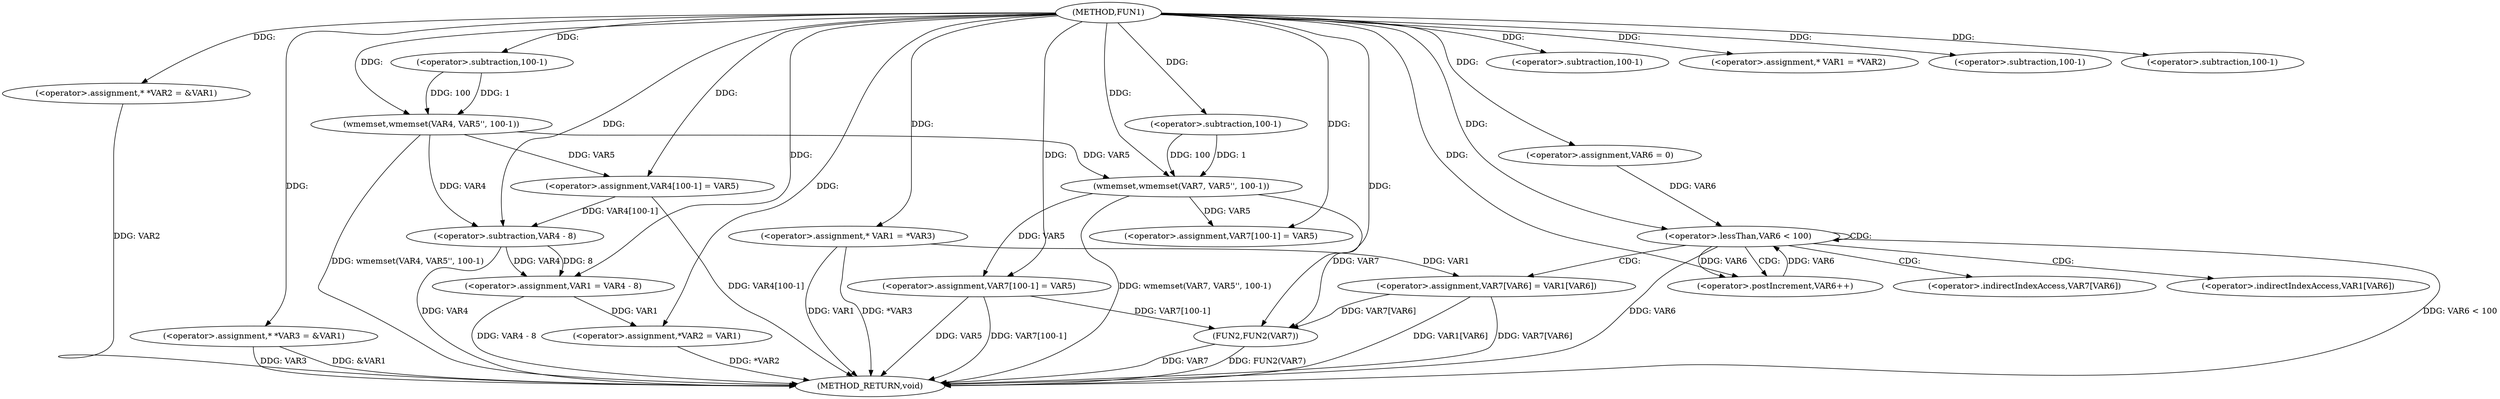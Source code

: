 digraph FUN1 {  
"1000100" [label = "(METHOD,FUN1)" ]
"1000190" [label = "(METHOD_RETURN,void)" ]
"1000104" [label = "(<operator>.assignment,* *VAR2 = &VAR1)" ]
"1000109" [label = "(<operator>.assignment,* *VAR3 = &VAR1)" ]
"1000114" [label = "(wmemset,wmemset(VAR4, VAR5'', 100-1))" ]
"1000117" [label = "(<operator>.subtraction,100-1)" ]
"1000120" [label = "(<operator>.assignment,VAR4[100-1] = VAR5)" ]
"1000123" [label = "(<operator>.subtraction,100-1)" ]
"1000129" [label = "(<operator>.assignment,* VAR1 = *VAR2)" ]
"1000133" [label = "(<operator>.assignment,VAR1 = VAR4 - 8)" ]
"1000135" [label = "(<operator>.subtraction,VAR4 - 8)" ]
"1000138" [label = "(<operator>.assignment,*VAR2 = VAR1)" ]
"1000144" [label = "(<operator>.assignment,* VAR1 = *VAR3)" ]
"1000151" [label = "(wmemset,wmemset(VAR7, VAR5'', 100-1))" ]
"1000154" [label = "(<operator>.subtraction,100-1)" ]
"1000157" [label = "(<operator>.assignment,VAR7[100-1] = VAR5)" ]
"1000160" [label = "(<operator>.subtraction,100-1)" ]
"1000165" [label = "(<operator>.assignment,VAR6 = 0)" ]
"1000168" [label = "(<operator>.lessThan,VAR6 < 100)" ]
"1000171" [label = "(<operator>.postIncrement,VAR6++)" ]
"1000174" [label = "(<operator>.assignment,VAR7[VAR6] = VAR1[VAR6])" ]
"1000181" [label = "(<operator>.assignment,VAR7[100-1] = VAR5)" ]
"1000184" [label = "(<operator>.subtraction,100-1)" ]
"1000188" [label = "(FUN2,FUN2(VAR7))" ]
"1000175" [label = "(<operator>.indirectIndexAccess,VAR7[VAR6])" ]
"1000178" [label = "(<operator>.indirectIndexAccess,VAR1[VAR6])" ]
  "1000168" -> "1000190"  [ label = "DDG: VAR6 < 100"] 
  "1000181" -> "1000190"  [ label = "DDG: VAR5"] 
  "1000151" -> "1000190"  [ label = "DDG: wmemset(VAR7, VAR5'', 100-1)"] 
  "1000168" -> "1000190"  [ label = "DDG: VAR6"] 
  "1000104" -> "1000190"  [ label = "DDG: VAR2"] 
  "1000138" -> "1000190"  [ label = "DDG: *VAR2"] 
  "1000120" -> "1000190"  [ label = "DDG: VAR4[100-1]"] 
  "1000144" -> "1000190"  [ label = "DDG: *VAR3"] 
  "1000109" -> "1000190"  [ label = "DDG: &VAR1"] 
  "1000181" -> "1000190"  [ label = "DDG: VAR7[100-1]"] 
  "1000188" -> "1000190"  [ label = "DDG: FUN2(VAR7)"] 
  "1000174" -> "1000190"  [ label = "DDG: VAR1[VAR6]"] 
  "1000114" -> "1000190"  [ label = "DDG: wmemset(VAR4, VAR5'', 100-1)"] 
  "1000188" -> "1000190"  [ label = "DDG: VAR7"] 
  "1000133" -> "1000190"  [ label = "DDG: VAR4 - 8"] 
  "1000109" -> "1000190"  [ label = "DDG: VAR3"] 
  "1000135" -> "1000190"  [ label = "DDG: VAR4"] 
  "1000144" -> "1000190"  [ label = "DDG: VAR1"] 
  "1000174" -> "1000190"  [ label = "DDG: VAR7[VAR6]"] 
  "1000100" -> "1000104"  [ label = "DDG: "] 
  "1000100" -> "1000109"  [ label = "DDG: "] 
  "1000100" -> "1000114"  [ label = "DDG: "] 
  "1000117" -> "1000114"  [ label = "DDG: 100"] 
  "1000117" -> "1000114"  [ label = "DDG: 1"] 
  "1000100" -> "1000117"  [ label = "DDG: "] 
  "1000114" -> "1000120"  [ label = "DDG: VAR5"] 
  "1000100" -> "1000120"  [ label = "DDG: "] 
  "1000100" -> "1000123"  [ label = "DDG: "] 
  "1000100" -> "1000129"  [ label = "DDG: "] 
  "1000135" -> "1000133"  [ label = "DDG: VAR4"] 
  "1000135" -> "1000133"  [ label = "DDG: 8"] 
  "1000100" -> "1000133"  [ label = "DDG: "] 
  "1000114" -> "1000135"  [ label = "DDG: VAR4"] 
  "1000120" -> "1000135"  [ label = "DDG: VAR4[100-1]"] 
  "1000100" -> "1000135"  [ label = "DDG: "] 
  "1000133" -> "1000138"  [ label = "DDG: VAR1"] 
  "1000100" -> "1000138"  [ label = "DDG: "] 
  "1000100" -> "1000144"  [ label = "DDG: "] 
  "1000100" -> "1000151"  [ label = "DDG: "] 
  "1000114" -> "1000151"  [ label = "DDG: VAR5"] 
  "1000154" -> "1000151"  [ label = "DDG: 100"] 
  "1000154" -> "1000151"  [ label = "DDG: 1"] 
  "1000100" -> "1000154"  [ label = "DDG: "] 
  "1000151" -> "1000157"  [ label = "DDG: VAR5"] 
  "1000100" -> "1000157"  [ label = "DDG: "] 
  "1000100" -> "1000160"  [ label = "DDG: "] 
  "1000100" -> "1000165"  [ label = "DDG: "] 
  "1000171" -> "1000168"  [ label = "DDG: VAR6"] 
  "1000165" -> "1000168"  [ label = "DDG: VAR6"] 
  "1000100" -> "1000168"  [ label = "DDG: "] 
  "1000168" -> "1000171"  [ label = "DDG: VAR6"] 
  "1000100" -> "1000171"  [ label = "DDG: "] 
  "1000144" -> "1000174"  [ label = "DDG: VAR1"] 
  "1000100" -> "1000181"  [ label = "DDG: "] 
  "1000151" -> "1000181"  [ label = "DDG: VAR5"] 
  "1000100" -> "1000184"  [ label = "DDG: "] 
  "1000181" -> "1000188"  [ label = "DDG: VAR7[100-1]"] 
  "1000151" -> "1000188"  [ label = "DDG: VAR7"] 
  "1000174" -> "1000188"  [ label = "DDG: VAR7[VAR6]"] 
  "1000100" -> "1000188"  [ label = "DDG: "] 
  "1000168" -> "1000168"  [ label = "CDG: "] 
  "1000168" -> "1000171"  [ label = "CDG: "] 
  "1000168" -> "1000178"  [ label = "CDG: "] 
  "1000168" -> "1000174"  [ label = "CDG: "] 
  "1000168" -> "1000175"  [ label = "CDG: "] 
}
